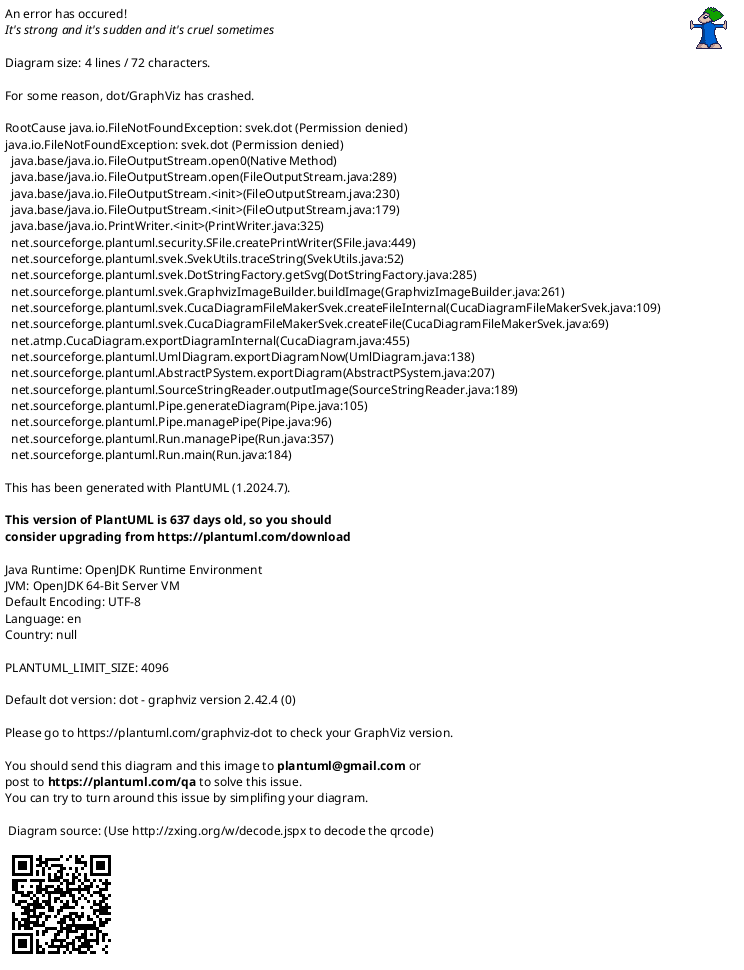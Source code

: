 {
  "sha1": "dxaijyojied1n4lnkk6p2bgnc9h9amu",
  "insertion": {
    "when": "2024-06-01T09:03:03.536Z",
    "url": "http://forum.plantuml.net/6830/syntax-breaking-in-component-diagram",
    "user": "plantuml@gmail.com"
  }
}
@startuml
!pragma svek_trace on
[Component 1] <-> bar_interface
@enduml
